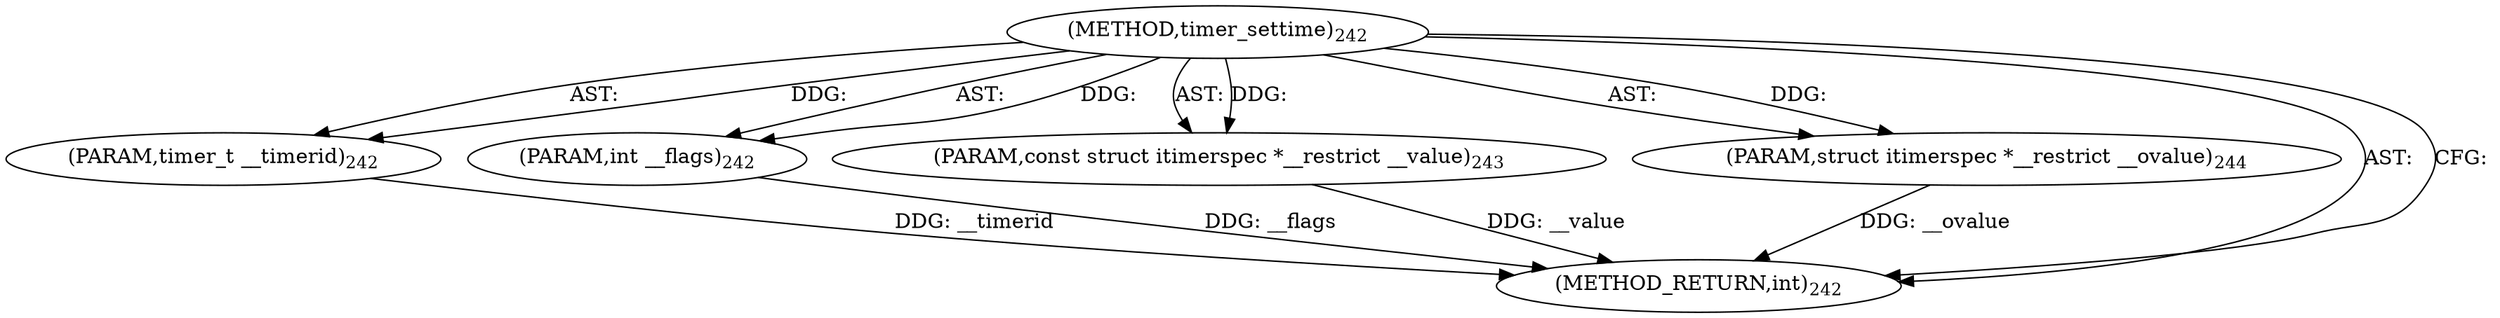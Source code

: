 digraph "timer_settime" {  
"8006" [label = <(METHOD,timer_settime)<SUB>242</SUB>> ]
"8007" [label = <(PARAM,timer_t __timerid)<SUB>242</SUB>> ]
"8008" [label = <(PARAM,int __flags)<SUB>242</SUB>> ]
"8009" [label = <(PARAM,const struct itimerspec *__restrict __value)<SUB>243</SUB>> ]
"8010" [label = <(PARAM,struct itimerspec *__restrict __ovalue)<SUB>244</SUB>> ]
"8011" [label = <(METHOD_RETURN,int)<SUB>242</SUB>> ]
  "8006" -> "8007"  [ label = "AST: "] 
  "8006" -> "8008"  [ label = "AST: "] 
  "8006" -> "8009"  [ label = "AST: "] 
  "8006" -> "8010"  [ label = "AST: "] 
  "8006" -> "8011"  [ label = "AST: "] 
  "8006" -> "8011"  [ label = "CFG: "] 
  "8007" -> "8011"  [ label = "DDG: __timerid"] 
  "8008" -> "8011"  [ label = "DDG: __flags"] 
  "8009" -> "8011"  [ label = "DDG: __value"] 
  "8010" -> "8011"  [ label = "DDG: __ovalue"] 
  "8006" -> "8007"  [ label = "DDG: "] 
  "8006" -> "8008"  [ label = "DDG: "] 
  "8006" -> "8009"  [ label = "DDG: "] 
  "8006" -> "8010"  [ label = "DDG: "] 
}
